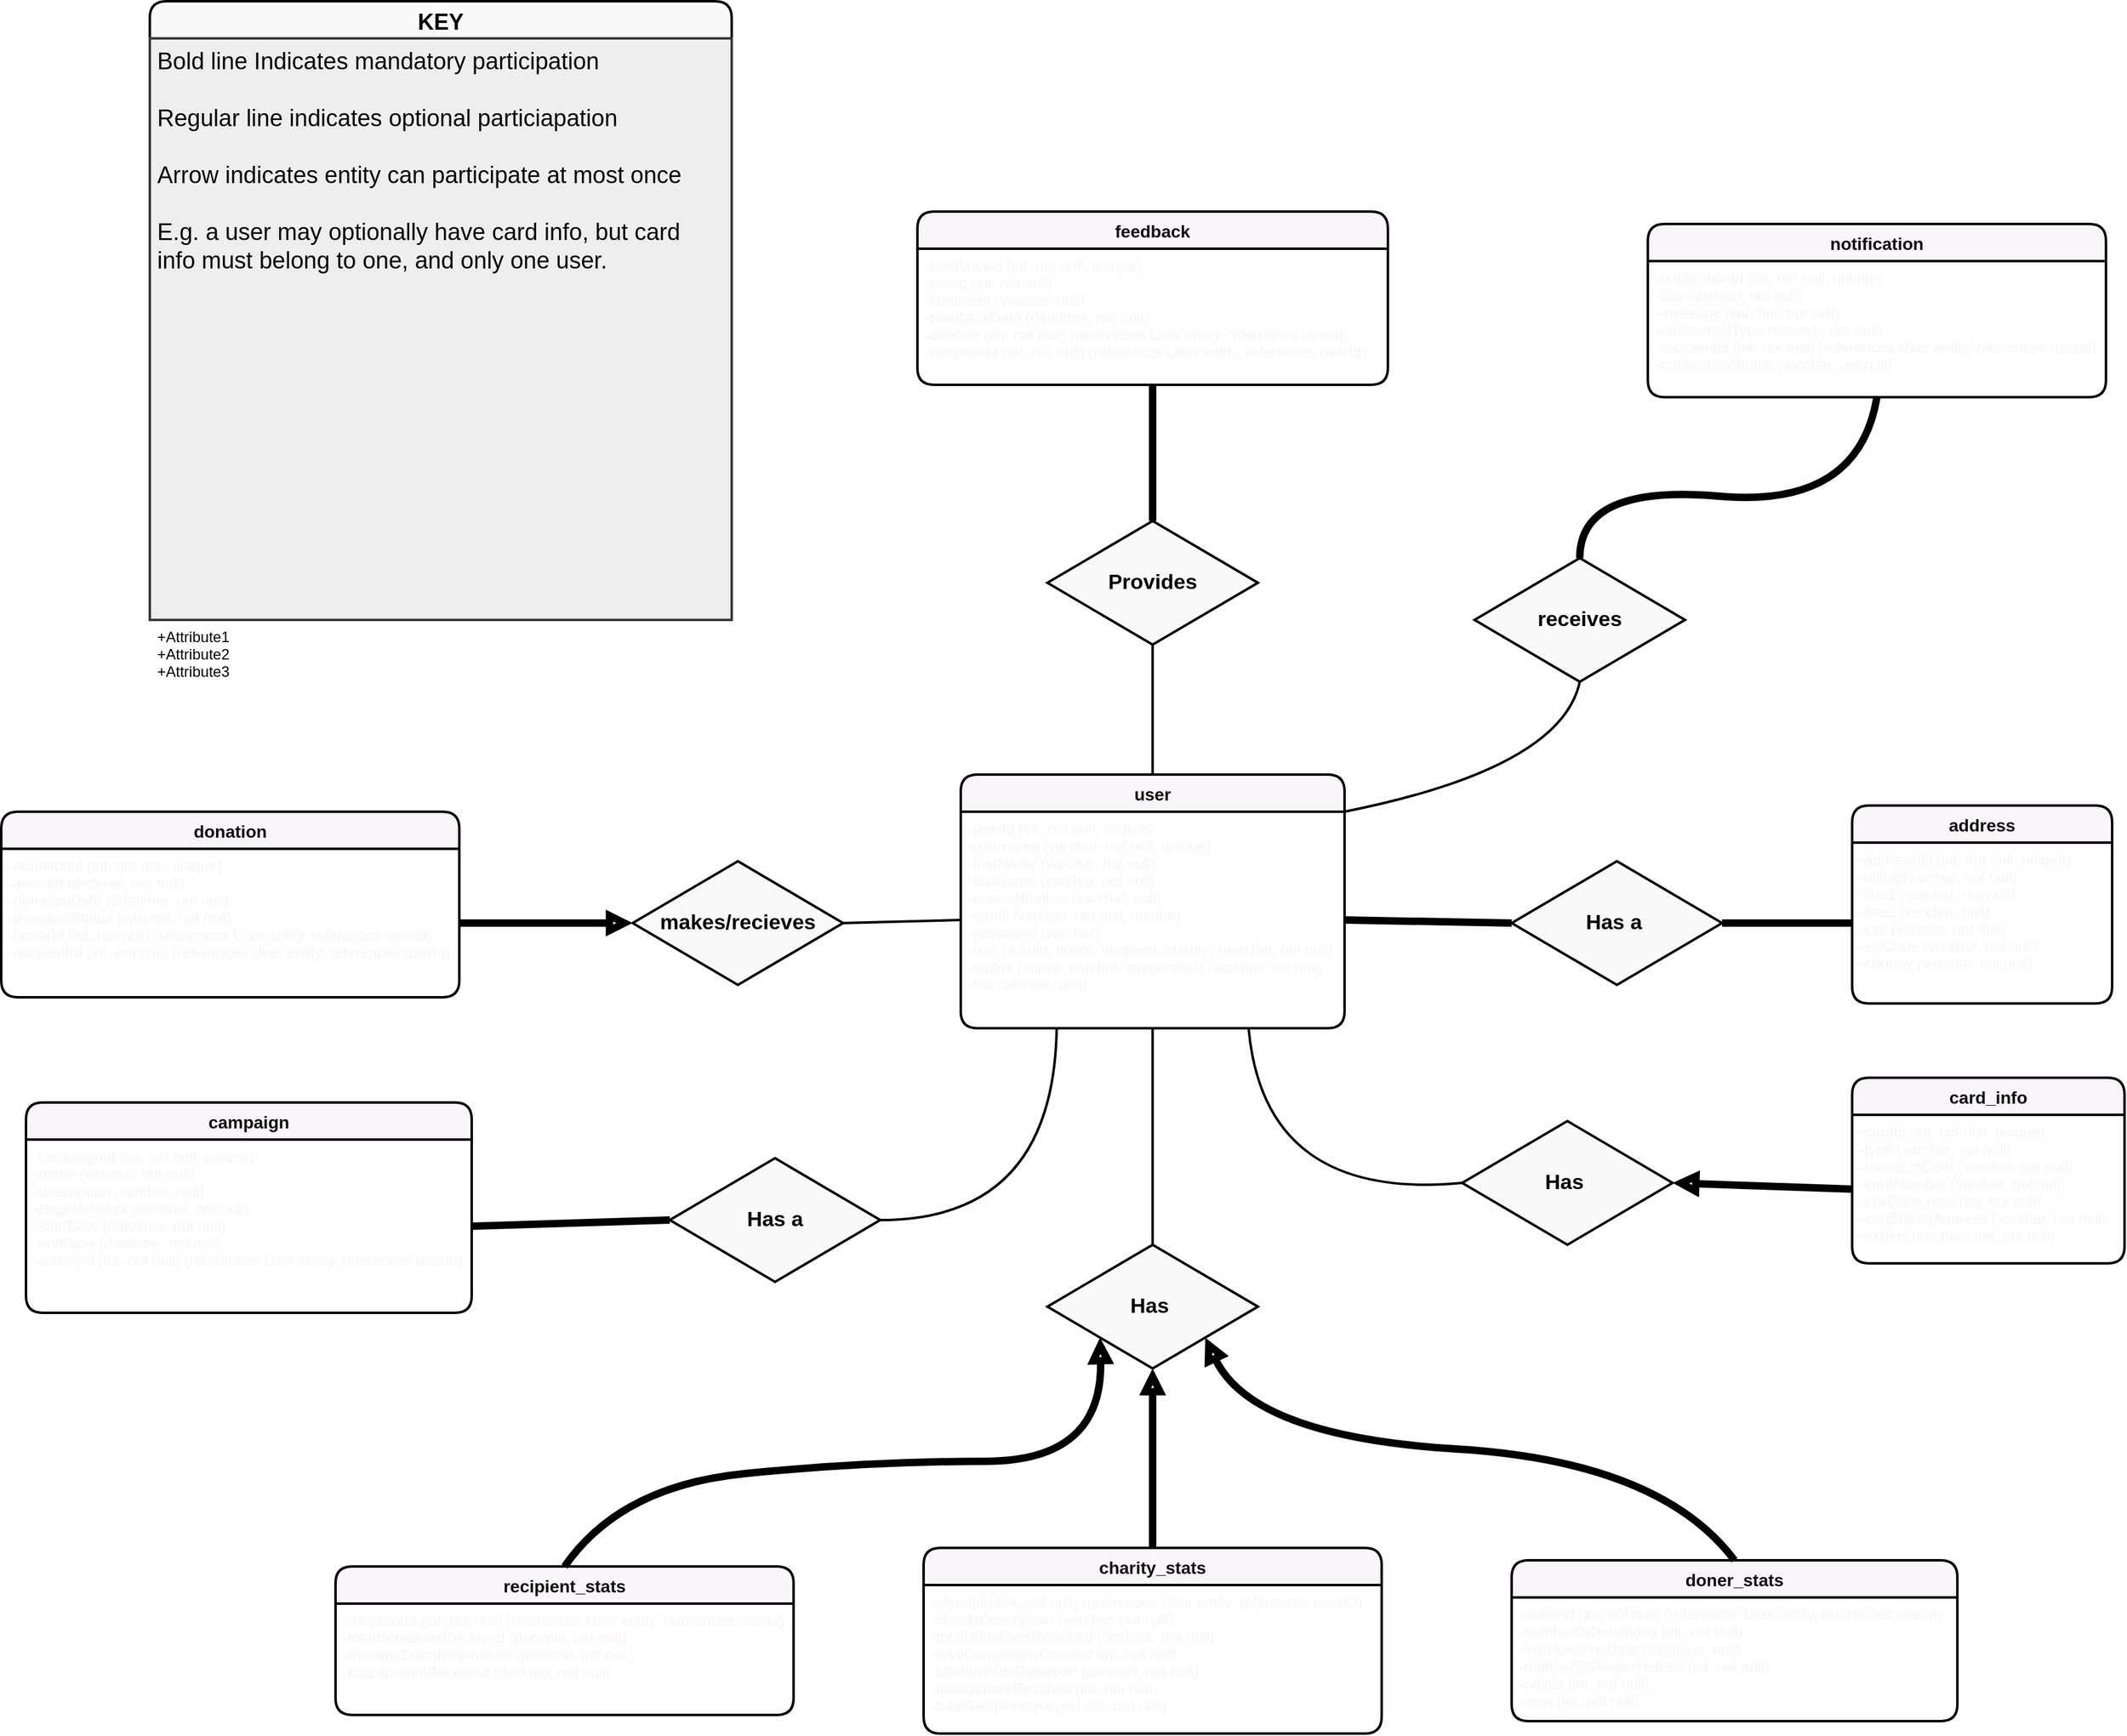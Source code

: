 <mxfile>
    <diagram id="Sihe7JXvkXG_14Oinybi" name="Page-1">
        <mxGraphModel dx="3670" dy="1898" grid="1" gridSize="10" guides="1" tooltips="1" connect="1" arrows="1" fold="1" page="1" pageScale="1" pageWidth="1100" pageHeight="850" math="0" shadow="0">
            <root>
                <mxCell id="0"/>
                <mxCell id="1" parent="0"/>
                <mxCell id="10" value="user" style="swimlane;childLayout=stackLayout;horizontal=1;startSize=30;horizontalStack=0;rounded=1;fontSize=14;fontStyle=1;strokeWidth=2;resizeParent=0;resizeLast=1;shadow=0;dashed=0;align=center;labelBorderColor=none;fillStyle=solid;fontColor=#0d0d0d;fillColor=#faf5fa;spacing=2;spacingTop=0;" vertex="1" parent="1">
                    <mxGeometry x="-75" y="-185" width="310" height="205" as="geometry"/>
                </mxCell>
                <mxCell id="11" value="-userId (int, not null, unique)&#10;-username (varchar, not null, unique)&#10;-firstName (varchar, not null)&#10;-lastName (varchar, not null)&#10;-phoneNumber (varchar, null)&#10;-email (varchar, not null, unique)&#10;-password (varchar)&#10;-role (admin, donor, recipient, charity) (varchar, not null)&#10;-status (active, deleted, suspended) (varchar, not null)&#10;-bio (varchar, null)&#10;&#10;" style="align=left;strokeColor=none;fillColor=none;spacingLeft=4;fontSize=12;verticalAlign=top;resizable=0;rotatable=0;part=1;rounded=1;labelBorderColor=none;fillStyle=solid;strokeWidth=2;fontColor=#fbf4f4;labelBackgroundColor=none;fontStyle=0;glass=0;shadow=0;" vertex="1" parent="10">
                    <mxGeometry y="30" width="310" height="175" as="geometry"/>
                </mxCell>
                <mxCell id="12" value="address" style="swimlane;childLayout=stackLayout;horizontal=1;startSize=30;horizontalStack=0;rounded=1;fontSize=14;fontStyle=1;strokeWidth=2;resizeParent=0;resizeLast=1;shadow=0;dashed=0;align=center;labelBorderColor=none;fillStyle=solid;fontColor=#0d0d0d;fillColor=#faf5fa;spacing=2;spacingTop=0;" vertex="1" parent="1">
                    <mxGeometry x="645" y="-160" width="210" height="160" as="geometry"/>
                </mxCell>
                <mxCell id="13" value="-addressID (int, not null, unique)&#10;-billing(varchar, not null)&#10;-line1 (varchar, not null)&#10;-line2 (varchar, null)&#10;-city (varchar, not null)&#10;-zipCode (varchar, not null)&#10;-country (varchar, not null)" style="align=left;strokeColor=none;fillColor=none;spacingLeft=4;fontSize=12;verticalAlign=top;resizable=0;rotatable=0;part=1;rounded=1;labelBorderColor=none;fillStyle=solid;strokeWidth=2;fontColor=#fbf4f4;labelBackgroundColor=none;fontStyle=0;glass=0;shadow=0;" vertex="1" parent="12">
                    <mxGeometry y="30" width="210" height="130" as="geometry"/>
                </mxCell>
                <mxCell id="14" value="notification" style="swimlane;childLayout=stackLayout;horizontal=1;startSize=30;horizontalStack=0;rounded=1;fontSize=14;fontStyle=1;strokeWidth=2;resizeParent=0;resizeLast=1;shadow=0;dashed=0;align=center;labelBorderColor=none;fillStyle=solid;fontColor=#0d0d0d;fillColor=#faf5fa;spacing=2;spacingTop=0;" vertex="1" parent="1">
                    <mxGeometry x="480" y="-630" width="370" height="140" as="geometry"/>
                </mxCell>
                <mxCell id="15" value="-notificationId (int, not null, unique)&#10;-title (varchar, not null)&#10;-message (varchar, not null)&#10;-notificationType (varchar, not null)&#10;-recipientId (int, not null) (references User entity, references userId)&#10;-notificationStatus (varchar, not null)" style="align=left;strokeColor=none;fillColor=none;spacingLeft=4;fontSize=12;verticalAlign=top;resizable=0;rotatable=0;part=1;rounded=1;labelBorderColor=none;fillStyle=solid;strokeWidth=2;fontColor=#fbf4f4;labelBackgroundColor=none;fontStyle=0;glass=0;shadow=0;" vertex="1" parent="14">
                    <mxGeometry y="30" width="370" height="110" as="geometry"/>
                </mxCell>
                <mxCell id="16" value="feedback" style="swimlane;childLayout=stackLayout;horizontal=1;startSize=30;horizontalStack=0;rounded=1;fontSize=14;fontStyle=1;strokeWidth=2;resizeParent=0;resizeLast=1;shadow=0;dashed=0;align=center;labelBorderColor=none;fillStyle=solid;fontColor=#0d0d0d;fillColor=#faf5fa;spacing=2;spacingTop=0;" vertex="1" parent="1">
                    <mxGeometry x="-110" y="-640" width="380" height="140" as="geometry"/>
                </mxCell>
                <mxCell id="17" value="-feedbackId (int, not null, unique)&#10;-rating (int, not null)&#10;-comment (varchar, null)&#10;-feedbackDate (datetime, not null)&#10;-donorId (int, not null) (references User entity, references userId)&#10;-recipientId (int, not null) (references User entity, references userId)" style="align=left;strokeColor=none;fillColor=none;spacingLeft=4;fontSize=12;verticalAlign=top;resizable=0;rotatable=0;part=1;rounded=1;labelBorderColor=none;fillStyle=solid;strokeWidth=2;fontColor=#fbf4f4;labelBackgroundColor=none;fontStyle=0;glass=0;shadow=0;" vertex="1" parent="16">
                    <mxGeometry y="30" width="380" height="110" as="geometry"/>
                </mxCell>
                <mxCell id="19" value="donation" style="swimlane;childLayout=stackLayout;horizontal=1;startSize=30;horizontalStack=0;rounded=1;fontSize=14;fontStyle=1;strokeWidth=2;resizeParent=0;resizeLast=1;shadow=0;dashed=0;align=center;labelBorderColor=none;fillStyle=solid;fontColor=#0d0d0d;fillColor=#faf5fa;spacing=2;spacingTop=0;" vertex="1" parent="1">
                    <mxGeometry x="-850" y="-155" width="370" height="150" as="geometry"/>
                </mxCell>
                <mxCell id="20" value="-donationId (int, not null, unique)&#10;-amount (decimal, not null)&#10;-donationDate (datetime, not null)&#10;-donationStatus (varchar, not null)&#10;-donorId (int, not null) (references User entity, references userId)&#10;-recipientId (int, not null) (references User entity, references userId)" style="align=left;strokeColor=none;fillColor=none;spacingLeft=4;fontSize=12;verticalAlign=top;resizable=0;rotatable=0;part=1;rounded=1;labelBorderColor=none;fillStyle=solid;strokeWidth=2;fontColor=#fbf4f4;labelBackgroundColor=none;fontStyle=0;glass=0;shadow=0;" vertex="1" parent="19">
                    <mxGeometry y="30" width="370" height="120" as="geometry"/>
                </mxCell>
                <mxCell id="21" value="campaign" style="swimlane;childLayout=stackLayout;horizontal=1;startSize=30;horizontalStack=0;rounded=1;fontSize=14;fontStyle=1;strokeWidth=2;resizeParent=0;resizeLast=1;shadow=0;dashed=0;align=center;labelBorderColor=none;fillStyle=solid;fontColor=#0d0d0d;fillColor=#faf5fa;spacing=2;spacingTop=0;" vertex="1" parent="1">
                    <mxGeometry x="-830" y="80" width="360" height="170" as="geometry"/>
                </mxCell>
                <mxCell id="22" value="-campaignId (int, not null, unique)&#10;-name (varchar, not null)&#10;-description (varchar, null)&#10;-targetAmount (decimal, not null)&#10;-startDate (datetime, not null)&#10;-endDate (datetime, not null)&#10;-charityId (int, not null) (references User entity, references userId)" style="align=left;strokeColor=none;fillColor=none;spacingLeft=4;fontSize=12;verticalAlign=top;resizable=0;rotatable=0;part=1;rounded=1;labelBorderColor=none;fillStyle=solid;strokeWidth=2;fontColor=#fbf4f4;labelBackgroundColor=none;fontStyle=0;glass=0;shadow=0;" vertex="1" parent="21">
                    <mxGeometry y="30" width="360" height="140" as="geometry"/>
                </mxCell>
                <mxCell id="23" value="card_info" style="swimlane;childLayout=stackLayout;horizontal=1;startSize=30;horizontalStack=0;rounded=1;fontSize=14;fontStyle=1;strokeWidth=2;resizeParent=0;resizeLast=1;shadow=0;dashed=0;align=center;labelBorderColor=none;fillStyle=solid;fontColor=#0d0d0d;fillColor=#faf5fa;spacing=2;spacingTop=0;" vertex="1" parent="1">
                    <mxGeometry x="645" y="60" width="220" height="150" as="geometry"/>
                </mxCell>
                <mxCell id="24" value="-cardId (int, not null, unique)&#10;-type (varchar, not null)&#10;-nameOnCard (varchar, not null)&#10;-cardNumber (varchar, not null)&#10;-cvvCode (varchar, not null)&#10;-cardBillingAddress (varchar, not null)&#10;-expireDate (varchar, not null)" style="align=left;strokeColor=none;fillColor=none;spacingLeft=4;fontSize=12;verticalAlign=top;resizable=0;rotatable=0;part=1;rounded=1;labelBorderColor=none;fillStyle=solid;strokeWidth=2;fontColor=#fbf4f4;labelBackgroundColor=none;fontStyle=0;glass=0;shadow=0;" vertex="1" parent="23">
                    <mxGeometry y="30" width="220" height="120" as="geometry"/>
                </mxCell>
                <mxCell id="25" value="doner_stats" style="swimlane;childLayout=stackLayout;horizontal=1;startSize=30;horizontalStack=0;rounded=1;fontSize=14;fontStyle=1;strokeWidth=2;resizeParent=0;resizeLast=1;shadow=0;dashed=0;align=center;labelBorderColor=none;fillStyle=solid;fontColor=#0d0d0d;fillColor=#faf5fa;spacing=2;spacingTop=0;" vertex="1" parent="1">
                    <mxGeometry x="370" y="450" width="360" height="130" as="geometry"/>
                </mxCell>
                <mxCell id="26" value="-donorId (int, not null) (references User entity, references userId)&#10;-numberOfDonations (int, not null)&#10;-lastDonationDate (datetime, null)&#10;-numberOfPeopleHelped (int, not null)&#10;-points (int, not null)&#10;-rank (int, not null)" style="align=left;strokeColor=none;fillColor=none;spacingLeft=4;fontSize=12;verticalAlign=top;resizable=0;rotatable=0;part=1;rounded=1;labelBorderColor=none;fillStyle=solid;strokeWidth=2;fontColor=#fbf4f4;labelBackgroundColor=none;fontStyle=0;glass=0;shadow=0;" vertex="1" parent="25">
                    <mxGeometry y="30" width="360" height="100" as="geometry"/>
                </mxCell>
                <mxCell id="27" value="recipient_stats" style="swimlane;childLayout=stackLayout;horizontal=1;startSize=30;horizontalStack=0;rounded=1;fontSize=14;fontStyle=1;strokeWidth=2;resizeParent=0;resizeLast=1;shadow=0;dashed=0;align=center;labelBorderColor=none;fillStyle=solid;fontColor=#0d0d0d;fillColor=#faf5fa;spacing=2;spacingTop=0;" vertex="1" parent="1">
                    <mxGeometry x="-580" y="455" width="370" height="120" as="geometry"/>
                </mxCell>
                <mxCell id="28" value="-recipientId (int, not null) (references User entity, references userId)&#10;-totalDonationsReceived (decimal, not null)&#10;-averageDonationAmount (decimal, not null)&#10;-totalAmountReceived (decimal, not null)" style="align=left;strokeColor=none;fillColor=none;spacingLeft=4;fontSize=12;verticalAlign=top;resizable=0;rotatable=0;part=1;rounded=1;labelBorderColor=none;fillStyle=solid;strokeWidth=2;fontColor=#fbf4f4;labelBackgroundColor=none;fontStyle=0;glass=0;shadow=0;" vertex="1" parent="27">
                    <mxGeometry y="30" width="370" height="90" as="geometry"/>
                </mxCell>
                <mxCell id="29" value="charity_stats" style="swimlane;childLayout=stackLayout;horizontal=1;startSize=30;horizontalStack=0;rounded=1;fontSize=14;fontStyle=1;strokeWidth=2;resizeParent=0;resizeLast=1;shadow=0;dashed=0;align=center;labelBorderColor=none;fillStyle=solid;fontColor=#0d0d0d;fillColor=#faf5fa;spacing=2;spacingTop=0;" vertex="1" parent="1">
                    <mxGeometry x="-105" y="440" width="370" height="150" as="geometry"/>
                </mxCell>
                <mxCell id="30" value="-charityId (int, not null) (references User entity, references userID)&#10;-charityDescription (varchar, not null)&#10;-totalDonationsReceived (decimal, not null)&#10;-totalCampaignsCreated (int, not null)&#10;-totalAmountReceived (decimal, not null)&#10;-totalDonorsReached (int, not null)&#10;-totalRecipientsHelped (int, not null)" style="align=left;strokeColor=none;fillColor=none;spacingLeft=4;fontSize=12;verticalAlign=top;resizable=0;rotatable=0;part=1;rounded=1;labelBorderColor=none;fillStyle=solid;strokeWidth=2;fontColor=#fbf4f4;labelBackgroundColor=none;fontStyle=0;glass=0;shadow=0;" vertex="1" parent="29">
                    <mxGeometry y="30" width="370" height="120" as="geometry"/>
                </mxCell>
                <mxCell id="45" value="&lt;font style=&quot;font-size: 17px;&quot; color=&quot;#050505&quot;&gt;&lt;b&gt;Has a&amp;nbsp;&lt;/b&gt;&lt;/font&gt;" style="shape=rhombus;perimeter=rhombusPerimeter;whiteSpace=wrap;html=1;align=center;rounded=0;shadow=0;glass=0;labelBackgroundColor=none;labelBorderColor=none;sketch=0;fillStyle=solid;strokeWidth=2;fontColor=#FFFFFF;fillColor=#f9f9fa;" vertex="1" parent="1">
                    <mxGeometry x="370" y="-115" width="170" height="100" as="geometry"/>
                </mxCell>
                <mxCell id="46" value="&lt;font style=&quot;font-size: 17px;&quot; color=&quot;#050505&quot;&gt;&lt;b&gt;makes/recieves&lt;/b&gt;&lt;/font&gt;" style="shape=rhombus;perimeter=rhombusPerimeter;whiteSpace=wrap;html=1;align=center;rounded=0;shadow=0;glass=0;labelBackgroundColor=none;labelBorderColor=none;sketch=0;fillStyle=solid;strokeWidth=2;fontColor=#FFFFFF;fillColor=#f9f9fa;" vertex="1" parent="1">
                    <mxGeometry x="-340" y="-115" width="170" height="100" as="geometry"/>
                </mxCell>
                <mxCell id="47" value="&lt;font color=&quot;#050505&quot;&gt;&lt;span style=&quot;font-size: 17px;&quot;&gt;&lt;b&gt;Provides&lt;/b&gt;&lt;/span&gt;&lt;/font&gt;" style="shape=rhombus;perimeter=rhombusPerimeter;whiteSpace=wrap;html=1;align=center;rounded=0;shadow=0;glass=0;labelBackgroundColor=none;labelBorderColor=none;sketch=0;fillStyle=solid;strokeWidth=2;fontColor=#FFFFFF;fillColor=#f9f9fa;" vertex="1" parent="1">
                    <mxGeometry x="-5" y="-390" width="170" height="100" as="geometry"/>
                </mxCell>
                <mxCell id="48" value="&lt;font style=&quot;font-size: 17px;&quot; color=&quot;#050505&quot;&gt;&lt;b&gt;Has&amp;nbsp;&lt;/b&gt;&lt;/font&gt;" style="shape=rhombus;perimeter=rhombusPerimeter;whiteSpace=wrap;html=1;align=center;rounded=0;shadow=0;glass=0;labelBackgroundColor=none;labelBorderColor=none;sketch=0;fillStyle=solid;strokeWidth=2;fontColor=#FFFFFF;fillColor=#f9f9fa;" vertex="1" parent="1">
                    <mxGeometry x="330" y="95" width="170" height="100" as="geometry"/>
                </mxCell>
                <mxCell id="49" value="&lt;font style=&quot;font-size: 17px;&quot; color=&quot;#050505&quot;&gt;&lt;b&gt;Has&amp;nbsp;&lt;/b&gt;&lt;/font&gt;" style="shape=rhombus;perimeter=rhombusPerimeter;whiteSpace=wrap;html=1;align=center;rounded=0;shadow=0;glass=0;labelBackgroundColor=none;labelBorderColor=none;sketch=0;fillStyle=solid;strokeWidth=2;fontColor=#FFFFFF;fillColor=#f9f9fa;" vertex="1" parent="1">
                    <mxGeometry x="-5" y="195" width="170" height="100" as="geometry"/>
                </mxCell>
                <mxCell id="50" value="&lt;font color=&quot;#050505&quot;&gt;&lt;span style=&quot;font-size: 17px;&quot;&gt;&lt;b&gt;Has a&lt;/b&gt;&lt;/span&gt;&lt;/font&gt;" style="shape=rhombus;perimeter=rhombusPerimeter;whiteSpace=wrap;html=1;align=center;rounded=0;shadow=0;glass=0;labelBackgroundColor=none;labelBorderColor=none;sketch=0;fillStyle=solid;strokeWidth=2;fontColor=#FFFFFF;fillColor=#f9f9fa;" vertex="1" parent="1">
                    <mxGeometry x="-310" y="125" width="170" height="100" as="geometry"/>
                </mxCell>
                <mxCell id="51" value="&lt;font style=&quot;font-size: 17px;&quot; color=&quot;#050505&quot;&gt;&lt;b&gt;receives&lt;/b&gt;&lt;/font&gt;" style="shape=rhombus;perimeter=rhombusPerimeter;whiteSpace=wrap;html=1;align=center;rounded=0;shadow=0;glass=0;labelBackgroundColor=none;labelBorderColor=none;sketch=0;fillStyle=solid;strokeWidth=2;fontColor=#FFFFFF;fillColor=#f9f9fa;" vertex="1" parent="1">
                    <mxGeometry x="340" y="-360" width="170" height="100" as="geometry"/>
                </mxCell>
                <mxCell id="52" value="" style="endArrow=none;html=1;strokeWidth=2;fontSize=17;fontColor=#050505;targetPerimeterSpacing=0;curved=1;entryX=0.5;entryY=1;entryDx=0;entryDy=0;exitX=1;exitY=0;exitDx=0;exitDy=0;" edge="1" parent="1" source="11" target="51">
                    <mxGeometry width="50" height="50" relative="1" as="geometry">
                        <mxPoint x="350" y="-190" as="sourcePoint"/>
                        <mxPoint x="400" y="-240" as="targetPoint"/>
                        <Array as="points">
                            <mxPoint x="410" y="-190"/>
                        </Array>
                    </mxGeometry>
                </mxCell>
                <mxCell id="53" value="" style="endArrow=none;html=1;strokeWidth=6;fontSize=17;fontColor=#050505;targetPerimeterSpacing=0;curved=1;entryX=0.5;entryY=1;entryDx=0;entryDy=0;exitX=0.5;exitY=0;exitDx=0;exitDy=0;" edge="1" parent="1" source="51" target="15">
                    <mxGeometry width="50" height="50" relative="1" as="geometry">
                        <mxPoint x="390" y="-220" as="sourcePoint"/>
                        <mxPoint x="440" y="-270" as="targetPoint"/>
                        <Array as="points">
                            <mxPoint x="425" y="-420"/>
                            <mxPoint x="650" y="-400"/>
                        </Array>
                    </mxGeometry>
                </mxCell>
                <mxCell id="54" value="" style="endArrow=none;html=1;strokeWidth=2;fontSize=17;fontColor=#050505;targetPerimeterSpacing=0;curved=1;exitX=0.5;exitY=0;exitDx=0;exitDy=0;entryX=0.5;entryY=1;entryDx=0;entryDy=0;" edge="1" parent="1" source="10" target="47">
                    <mxGeometry width="50" height="50" relative="1" as="geometry">
                        <mxPoint x="180" y="-350" as="sourcePoint"/>
                        <mxPoint x="230" y="-400" as="targetPoint"/>
                    </mxGeometry>
                </mxCell>
                <mxCell id="55" value="" style="endArrow=none;html=1;strokeWidth=6;fontSize=17;fontColor=#050505;targetPerimeterSpacing=0;curved=1;exitX=0.5;exitY=0;exitDx=0;exitDy=0;entryX=0.5;entryY=1;entryDx=0;entryDy=0;" edge="1" parent="1" source="47" target="17">
                    <mxGeometry width="50" height="50" relative="1" as="geometry">
                        <mxPoint x="180" y="-350" as="sourcePoint"/>
                        <mxPoint x="230" y="-400" as="targetPoint"/>
                    </mxGeometry>
                </mxCell>
                <mxCell id="56" value="" style="endArrow=block;html=1;strokeWidth=6;fontSize=17;fontColor=#050505;targetPerimeterSpacing=0;curved=1;entryX=0.5;entryY=1;entryDx=0;entryDy=0;exitX=0.5;exitY=0;exitDx=0;exitDy=0;endFill=0;" edge="1" parent="1" source="29" target="49">
                    <mxGeometry width="50" height="50" relative="1" as="geometry">
                        <mxPoint x="40" y="300" as="sourcePoint"/>
                        <mxPoint x="90" y="250" as="targetPoint"/>
                    </mxGeometry>
                </mxCell>
                <mxCell id="57" value="" style="endArrow=block;html=1;strokeWidth=6;fontSize=17;fontColor=#050505;targetPerimeterSpacing=0;curved=1;exitX=0.5;exitY=0;exitDx=0;exitDy=0;entryX=0;entryY=1;entryDx=0;entryDy=0;endFill=0;" edge="1" parent="1" source="27" target="49">
                    <mxGeometry width="50" height="50" relative="1" as="geometry">
                        <mxPoint x="-330" y="380" as="sourcePoint"/>
                        <mxPoint x="40" y="310" as="targetPoint"/>
                        <Array as="points">
                            <mxPoint x="-350" y="390"/>
                            <mxPoint x="-150" y="370"/>
                            <mxPoint x="40" y="370"/>
                        </Array>
                    </mxGeometry>
                </mxCell>
                <mxCell id="58" value="" style="endArrow=none;html=1;strokeWidth=6;fontSize=17;fontColor=#050505;targetPerimeterSpacing=0;curved=1;entryX=0.5;entryY=0;entryDx=0;entryDy=0;exitX=1;exitY=1;exitDx=0;exitDy=0;endFill=0;startArrow=block;startFill=0;" edge="1" parent="1" source="49" target="25">
                    <mxGeometry width="50" height="50" relative="1" as="geometry">
                        <mxPoint x="80" y="290" as="sourcePoint"/>
                        <mxPoint x="240" y="320" as="targetPoint"/>
                        <Array as="points">
                            <mxPoint x="160" y="350"/>
                            <mxPoint x="490" y="370"/>
                        </Array>
                    </mxGeometry>
                </mxCell>
                <mxCell id="59" value="" style="endArrow=none;html=1;strokeWidth=2;fontSize=17;fontColor=#050505;targetPerimeterSpacing=0;curved=1;entryX=0.5;entryY=1;entryDx=0;entryDy=0;exitX=0.5;exitY=0;exitDx=0;exitDy=0;" edge="1" parent="1" source="49" target="11">
                    <mxGeometry width="50" height="50" relative="1" as="geometry">
                        <mxPoint x="-110" y="220" as="sourcePoint"/>
                        <mxPoint x="-60" y="170" as="targetPoint"/>
                    </mxGeometry>
                </mxCell>
                <mxCell id="60" value="" style="endArrow=none;html=1;strokeWidth=2;fontSize=17;fontColor=#050505;targetPerimeterSpacing=0;curved=1;exitX=0;exitY=0.5;exitDx=0;exitDy=0;entryX=0.75;entryY=1;entryDx=0;entryDy=0;" edge="1" parent="1" source="48" target="11">
                    <mxGeometry width="50" height="50" relative="1" as="geometry">
                        <mxPoint x="350" y="70" as="sourcePoint"/>
                        <mxPoint x="400" y="20" as="targetPoint"/>
                        <Array as="points">
                            <mxPoint x="170" y="160"/>
                        </Array>
                    </mxGeometry>
                </mxCell>
                <mxCell id="61" value="" style="endArrow=none;html=1;strokeWidth=6;fontSize=17;fontColor=#050505;targetPerimeterSpacing=0;curved=1;exitX=1;exitY=0.5;exitDx=0;exitDy=0;entryX=0;entryY=0.5;entryDx=0;entryDy=0;startArrow=block;startFill=0;" edge="1" parent="1" source="48" target="24">
                    <mxGeometry width="50" height="50" relative="1" as="geometry">
                        <mxPoint x="350" y="70" as="sourcePoint"/>
                        <mxPoint x="400" y="20" as="targetPoint"/>
                    </mxGeometry>
                </mxCell>
                <mxCell id="62" value="" style="endArrow=none;html=1;strokeWidth=6;fontSize=17;fontColor=#050505;targetPerimeterSpacing=0;curved=1;exitX=1;exitY=0.5;exitDx=0;exitDy=0;entryX=0;entryY=0.5;entryDx=0;entryDy=0;startArrow=none;startFill=0;" edge="1" parent="1" source="11" target="45">
                    <mxGeometry width="50" height="50" relative="1" as="geometry">
                        <mxPoint x="350" y="70" as="sourcePoint"/>
                        <mxPoint x="350" y="-30" as="targetPoint"/>
                    </mxGeometry>
                </mxCell>
                <mxCell id="63" value="" style="endArrow=none;html=1;strokeWidth=6;fontSize=17;fontColor=#050505;targetPerimeterSpacing=0;curved=1;exitX=1;exitY=0.5;exitDx=0;exitDy=0;entryX=0;entryY=0.5;entryDx=0;entryDy=0;endFill=0;" edge="1" parent="1" source="45" target="13">
                    <mxGeometry width="50" height="50" relative="1" as="geometry">
                        <mxPoint x="570" y="70" as="sourcePoint"/>
                        <mxPoint x="620" y="20" as="targetPoint"/>
                    </mxGeometry>
                </mxCell>
                <mxCell id="64" value="" style="endArrow=none;html=1;strokeWidth=2;fontSize=17;fontColor=#050505;targetPerimeterSpacing=0;curved=1;exitX=0;exitY=0.5;exitDx=0;exitDy=0;entryX=1;entryY=0.5;entryDx=0;entryDy=0;" edge="1" parent="1" source="11" target="46">
                    <mxGeometry width="50" height="50" relative="1" as="geometry">
                        <mxPoint x="-290" y="50" as="sourcePoint"/>
                        <mxPoint x="-240" as="targetPoint"/>
                    </mxGeometry>
                </mxCell>
                <mxCell id="65" value="" style="endArrow=block;html=1;strokeWidth=6;fontSize=17;fontColor=#050505;targetPerimeterSpacing=0;curved=1;entryX=0;entryY=0.5;entryDx=0;entryDy=0;exitX=1;exitY=0.5;exitDx=0;exitDy=0;endFill=0;" edge="1" parent="1" source="20" target="46">
                    <mxGeometry width="50" height="50" relative="1" as="geometry">
                        <mxPoint x="-570" y="90" as="sourcePoint"/>
                        <mxPoint x="-520" y="40" as="targetPoint"/>
                    </mxGeometry>
                </mxCell>
                <mxCell id="66" value="" style="endArrow=none;html=1;strokeWidth=6;fontSize=17;fontColor=#050505;targetPerimeterSpacing=0;curved=1;entryX=0;entryY=0.5;entryDx=0;entryDy=0;exitX=1;exitY=0.5;exitDx=0;exitDy=0;" edge="1" parent="1" source="22" target="50">
                    <mxGeometry width="50" height="50" relative="1" as="geometry">
                        <mxPoint x="-370" y="270" as="sourcePoint"/>
                        <mxPoint x="-320" y="220" as="targetPoint"/>
                    </mxGeometry>
                </mxCell>
                <mxCell id="67" value="" style="endArrow=none;html=1;strokeWidth=2;fontSize=17;fontColor=#050505;targetPerimeterSpacing=0;curved=1;entryX=1;entryY=0.5;entryDx=0;entryDy=0;exitX=0.25;exitY=1;exitDx=0;exitDy=0;" edge="1" parent="1" source="11" target="50">
                    <mxGeometry width="50" height="50" relative="1" as="geometry">
                        <mxPoint x="-370" y="270" as="sourcePoint"/>
                        <mxPoint x="-320" y="220" as="targetPoint"/>
                        <Array as="points">
                            <mxPoint y="175"/>
                        </Array>
                    </mxGeometry>
                </mxCell>
                <mxCell id="68" value="KEY" style="swimlane;childLayout=stackLayout;horizontal=1;startSize=30;horizontalStack=0;rounded=1;fontSize=18;fontStyle=1;strokeWidth=2;resizeParent=0;resizeLast=1;shadow=0;dashed=0;align=center;glass=0;labelBackgroundColor=none;labelBorderColor=none;sketch=0;fillStyle=solid;fontColor=#050505;fillColor=#f9f9fa;" vertex="1" parent="1">
                    <mxGeometry x="-730" y="-810" width="470" height="500" as="geometry"/>
                </mxCell>
                <mxCell id="69" value="Bold line Indicates mandatory participation&#10;&#10;Regular line indicates optional particiapation&#10;&#10;Arrow indicates entity can participate at most once&#10;&#10;E.g. a user may optionally have card info, but card &#10;info must belong to one, and only one user." style="align=left;strokeColor=#36393d;fillColor=#eeeeee;spacingLeft=4;fontSize=19;verticalAlign=top;resizable=0;rotatable=0;part=1;rounded=0;shadow=0;glass=0;labelBackgroundColor=none;labelBorderColor=none;sketch=0;fillStyle=solid;strokeWidth=2;fontColor=#050505;fontStyle=0" vertex="1" parent="68">
                    <mxGeometry y="30" width="470" height="470" as="geometry"/>
                </mxCell>
                <mxCell id="71" value="+Attribute1&#10;+Attribute2&#10;+Attribute3" style="align=left;strokeColor=none;fillColor=none;spacingLeft=4;fontSize=12;verticalAlign=top;resizable=0;rotatable=0;part=1;rounded=0;shadow=0;glass=0;labelBackgroundColor=none;labelBorderColor=none;sketch=0;fillStyle=solid;strokeWidth=2;fontColor=#050505;" vertex="1" parent="68">
                    <mxGeometry y="500" width="470" as="geometry"/>
                </mxCell>
            </root>
        </mxGraphModel>
    </diagram>
</mxfile>